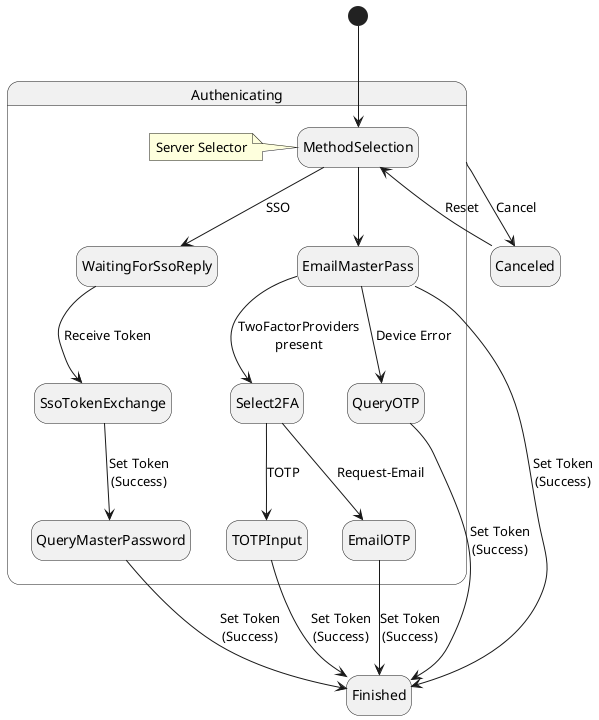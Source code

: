 @startuml

hide empty description

state Finished

state Authenicating {
    state MethodSelection

MethodSelection --> WaitingForSsoReply : SSO
MethodSelection --> EmailMasterPass
EmailMasterPass --> Finished : Set Token\n(Success)
EmailMasterPass --> Select2FA : TwoFactorProviders\npresent
Select2FA --> EmailOTP : Request-Email
Select2FA --> TOTPInput : TOTP
TOTPInput --> Finished : Set Token\n(Success)
EmailOTP --> Finished : Set Token\n(Success)
EmailMasterPass --> QueryOTP : Device Error
QueryOTP --> Finished : Set Token\n(Success)
WaitingForSsoReply --> SsoTokenExchange : Receive Token
SsoTokenExchange --> QueryMasterPassword : Set Token\n(Success)
QueryMasterPassword --> Finished : Set Token\n(Success)


note left of MethodSelection : Server Selector
}

[*] --> MethodSelection
Authenicating --> Canceled : Cancel
Canceled -left-> MethodSelection: Reset



@enduml